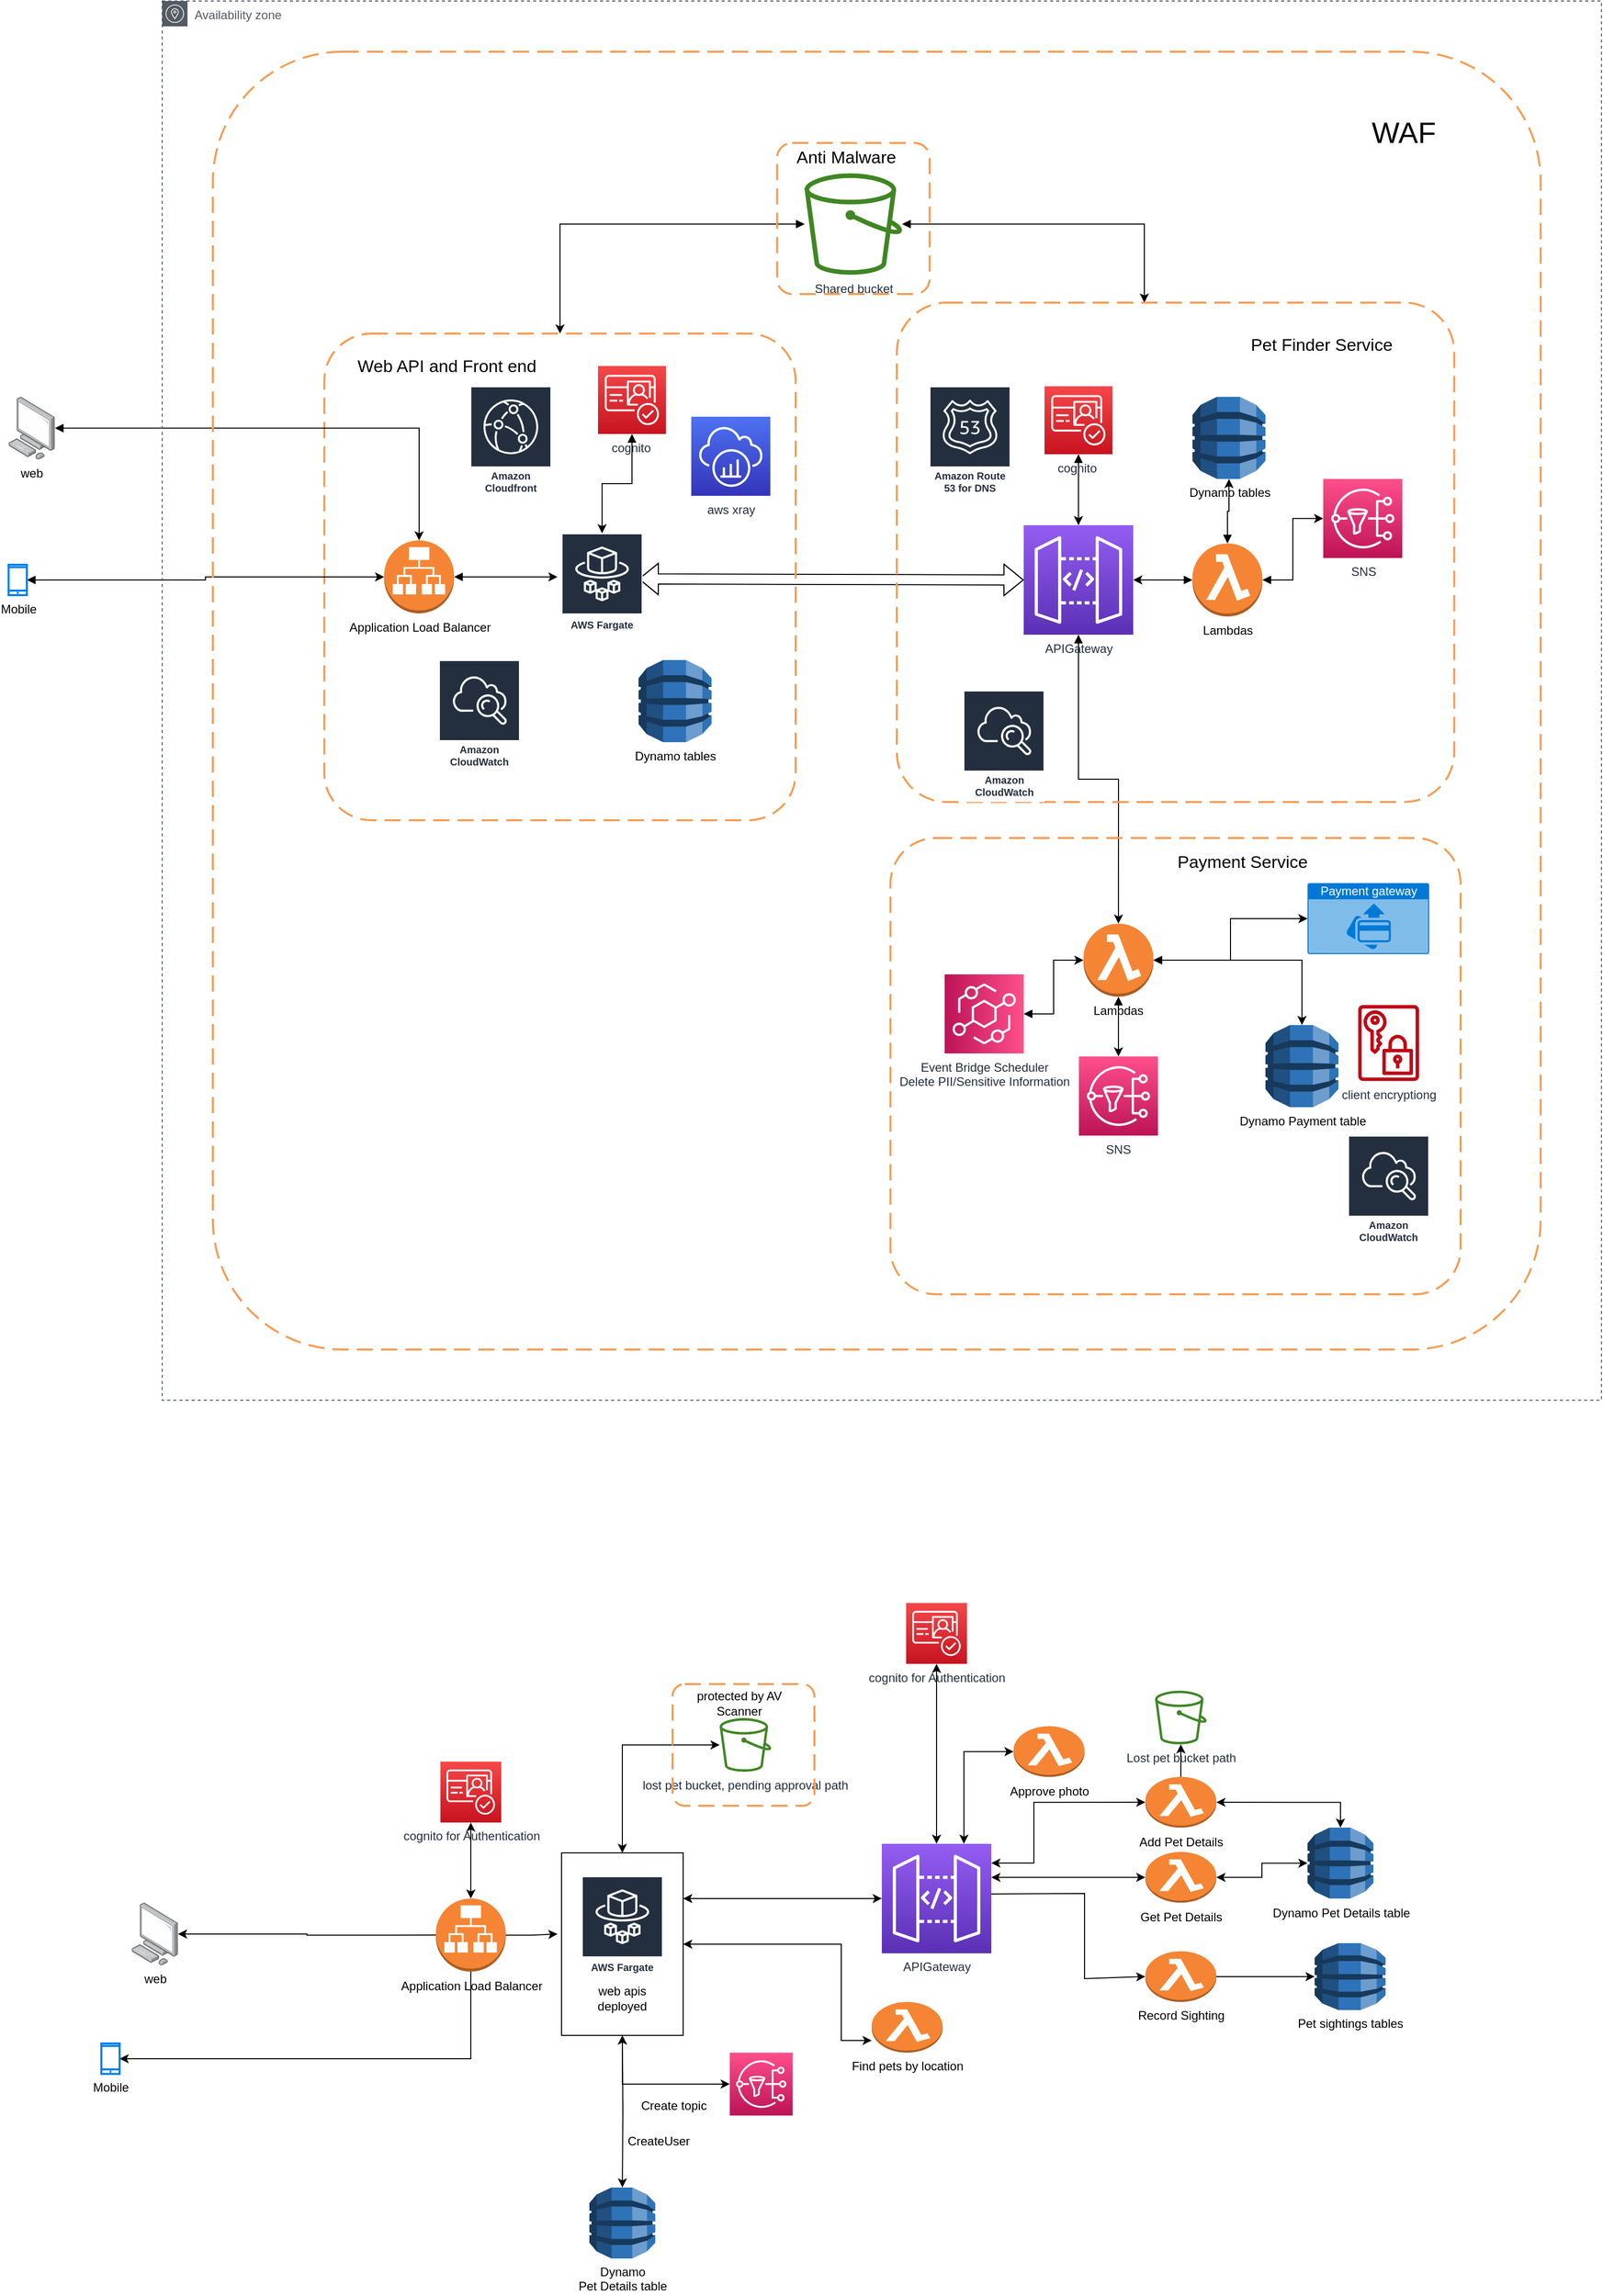 <mxfile version="20.8.23" type="device"><diagram name="Page-1" id="apLYEd3rW6IxLX2RQMXu"><mxGraphModel dx="2049" dy="782" grid="1" gridSize="10" guides="1" tooltips="1" connect="1" arrows="1" fold="1" page="1" pageScale="1" pageWidth="827" pageHeight="1169" math="0" shadow="0"><root><mxCell id="0"/><mxCell id="1" parent="0"/><mxCell id="3VNZMfOeTcR0bRgUbtB4-3" style="edgeStyle=orthogonalEdgeStyle;rounded=0;orthogonalLoop=1;jettySize=auto;html=1;" parent="1" source="3VNZMfOeTcR0bRgUbtB4-1" edge="1"><mxGeometry relative="1" as="geometry"><mxPoint x="460" y="1956.46" as="targetPoint"/></mxGeometry></mxCell><mxCell id="3VNZMfOeTcR0bRgUbtB4-1" value="Application Load Balancer" style="outlineConnect=0;dashed=0;verticalLabelPosition=bottom;verticalAlign=top;align=center;html=1;shape=mxgraph.aws3.application_load_balancer;fillColor=#F58534;gradientColor=none;" parent="1" vertex="1"><mxGeometry x="340" y="1921.56" width="69" height="72" as="geometry"/></mxCell><mxCell id="3VNZMfOeTcR0bRgUbtB4-5" style="edgeStyle=orthogonalEdgeStyle;rounded=0;orthogonalLoop=1;jettySize=auto;html=1;startArrow=classic;startFill=1;" parent="1" source="3VNZMfOeTcR0bRgUbtB4-4" target="3VNZMfOeTcR0bRgUbtB4-1" edge="1"><mxGeometry relative="1" as="geometry"/></mxCell><mxCell id="3VNZMfOeTcR0bRgUbtB4-4" value="cognito for Authentication" style="sketch=0;points=[[0,0,0],[0.25,0,0],[0.5,0,0],[0.75,0,0],[1,0,0],[0,1,0],[0.25,1,0],[0.5,1,0],[0.75,1,0],[1,1,0],[0,0.25,0],[0,0.5,0],[0,0.75,0],[1,0.25,0],[1,0.5,0],[1,0.75,0]];outlineConnect=0;fontColor=#232F3E;gradientColor=#F54749;gradientDirection=north;fillColor=#C7131F;strokeColor=#ffffff;dashed=0;verticalLabelPosition=bottom;verticalAlign=top;align=center;html=1;fontSize=12;fontStyle=0;aspect=fixed;shape=mxgraph.aws4.resourceIcon;resIcon=mxgraph.aws4.cognito;" parent="1" vertex="1"><mxGeometry x="344.5" y="1786.46" width="60" height="60" as="geometry"/></mxCell><mxCell id="SlmGdC3QDWPKsRvM05S2-17" style="edgeStyle=orthogonalEdgeStyle;rounded=0;orthogonalLoop=1;jettySize=auto;html=1;startArrow=none;startFill=0;endArrow=classic;endFill=1;exitX=0.5;exitY=0;exitDx=0;exitDy=0;exitPerimeter=0;" parent="1" source="SlmGdC3QDWPKsRvM05S2-44" target="3VNZMfOeTcR0bRgUbtB4-70" edge="1"><mxGeometry relative="1" as="geometry"><mxPoint x="1033" y="1857.46" as="sourcePoint"/></mxGeometry></mxCell><mxCell id="3VNZMfOeTcR0bRgUbtB4-45" style="edgeStyle=orthogonalEdgeStyle;rounded=0;orthogonalLoop=1;jettySize=auto;html=1;entryX=0;entryY=0.5;entryDx=0;entryDy=0;entryPerimeter=0;startArrow=classic;startFill=1;endArrow=none;endFill=0;" parent="1" source="3VNZMfOeTcR0bRgUbtB4-44" target="3VNZMfOeTcR0bRgUbtB4-1" edge="1"><mxGeometry relative="1" as="geometry"/></mxCell><mxCell id="3VNZMfOeTcR0bRgUbtB4-44" value="web" style="points=[];aspect=fixed;html=1;align=center;shadow=0;dashed=0;image;image=img/lib/allied_telesis/computer_and_terminals/Personal_Computer.svg;" parent="1" vertex="1"><mxGeometry x="40" y="1925.56" width="45.6" height="61.8" as="geometry"/></mxCell><mxCell id="3VNZMfOeTcR0bRgUbtB4-48" style="edgeStyle=orthogonalEdgeStyle;rounded=0;orthogonalLoop=1;jettySize=auto;html=1;startArrow=classic;startFill=1;endArrow=none;endFill=0;" parent="1" source="3VNZMfOeTcR0bRgUbtB4-46" target="3VNZMfOeTcR0bRgUbtB4-1" edge="1"><mxGeometry relative="1" as="geometry"/></mxCell><mxCell id="3VNZMfOeTcR0bRgUbtB4-46" value="Mobile" style="html=1;verticalLabelPosition=bottom;align=center;labelBackgroundColor=#ffffff;verticalAlign=top;strokeWidth=2;strokeColor=#0080F0;shadow=0;dashed=0;shape=mxgraph.ios7.icons.smartphone;" parent="1" vertex="1"><mxGeometry x="10" y="2064.46" width="18" height="30" as="geometry"/></mxCell><mxCell id="SlmGdC3QDWPKsRvM05S2-39" style="edgeStyle=orthogonalEdgeStyle;rounded=0;orthogonalLoop=1;jettySize=auto;html=1;entryX=1;entryY=0.25;entryDx=0;entryDy=0;startArrow=classic;startFill=1;endArrow=classic;endFill=1;" parent="1" source="3VNZMfOeTcR0bRgUbtB4-62" target="SlmGdC3QDWPKsRvM05S2-28" edge="1"><mxGeometry relative="1" as="geometry"/></mxCell><mxCell id="3VNZMfOeTcR0bRgUbtB4-62" value="APIGateway&lt;br&gt;" style="sketch=0;points=[[0,0,0],[0.25,0,0],[0.5,0,0],[0.75,0,0],[1,0,0],[0,1,0],[0.25,1,0],[0.5,1,0],[0.75,1,0],[1,1,0],[0,0.25,0],[0,0.5,0],[0,0.75,0],[1,0.25,0],[1,0.5,0],[1,0.75,0]];outlineConnect=0;fontColor=#232F3E;gradientColor=#945DF2;gradientDirection=north;fillColor=#5A30B5;strokeColor=#ffffff;dashed=0;verticalLabelPosition=bottom;verticalAlign=top;align=center;html=1;fontSize=12;fontStyle=0;aspect=fixed;shape=mxgraph.aws4.resourceIcon;resIcon=mxgraph.aws4.api_gateway;" parent="1" vertex="1"><mxGeometry x="780" y="1867.46" width="108" height="108" as="geometry"/></mxCell><mxCell id="3VNZMfOeTcR0bRgUbtB4-70" value="Lost pet bucket path" style="sketch=0;outlineConnect=0;fontColor=#232F3E;gradientColor=none;fillColor=#3F8624;strokeColor=none;dashed=0;verticalLabelPosition=bottom;verticalAlign=top;align=center;html=1;fontSize=12;fontStyle=0;aspect=fixed;pointerEvents=1;shape=mxgraph.aws4.bucket;" parent="1" vertex="1"><mxGeometry x="1049.56" y="1716.46" width="50.89" height="52.92" as="geometry"/></mxCell><mxCell id="SlmGdC3QDWPKsRvM05S2-62" style="edgeStyle=orthogonalEdgeStyle;rounded=0;orthogonalLoop=1;jettySize=auto;html=1;startArrow=classic;startFill=1;endArrow=classic;endFill=1;entryX=1;entryY=0.5;entryDx=0;entryDy=0;entryPerimeter=0;" parent="1" source="RN2zPfymnmirc_mkULP8-1" target="SlmGdC3QDWPKsRvM05S2-44" edge="1"><mxGeometry relative="1" as="geometry"><mxPoint x="1120" y="1826.46" as="targetPoint"/><Array as="points"><mxPoint x="1233" y="1826.46"/></Array></mxGeometry></mxCell><mxCell id="RN2zPfymnmirc_mkULP8-1" value="Dynamo Pet Details table" style="outlineConnect=0;dashed=0;verticalLabelPosition=bottom;verticalAlign=top;align=center;html=1;shape=mxgraph.aws3.dynamo_db;fillColor=#2E73B8;gradientColor=none;" parent="1" vertex="1"><mxGeometry x="1200" y="1851.56" width="65" height="70" as="geometry"/></mxCell><mxCell id="RN2zPfymnmirc_mkULP8-22" style="edgeStyle=orthogonalEdgeStyle;rounded=0;orthogonalLoop=1;jettySize=auto;html=1;startArrow=classic;startFill=1;endArrow=classic;endFill=1;" parent="1" target="RN2zPfymnmirc_mkULP8-33" edge="1"><mxGeometry relative="1" as="geometry"><mxPoint x="524.016" y="2056.46" as="sourcePoint"/><mxPoint x="524.003" y="2116.46" as="targetPoint"/></mxGeometry></mxCell><mxCell id="RN2zPfymnmirc_mkULP8-26" style="edgeStyle=orthogonalEdgeStyle;rounded=0;orthogonalLoop=1;jettySize=auto;html=1;entryX=0;entryY=0.5;entryDx=0;entryDy=0;entryPerimeter=0;startArrow=classic;startFill=1;endArrow=classic;endFill=1;exitX=0.5;exitY=1;exitDx=0;exitDy=0;" parent="1" source="SlmGdC3QDWPKsRvM05S2-28" target="RN2zPfymnmirc_mkULP8-25" edge="1"><mxGeometry relative="1" as="geometry"><mxPoint x="566.88" y="2160.46" as="sourcePoint"/></mxGeometry></mxCell><mxCell id="RN2zPfymnmirc_mkULP8-25" value="" style="sketch=0;points=[[0,0,0],[0.25,0,0],[0.5,0,0],[0.75,0,0],[1,0,0],[0,1,0],[0.25,1,0],[0.5,1,0],[0.75,1,0],[1,1,0],[0,0.25,0],[0,0.5,0],[0,0.75,0],[1,0.25,0],[1,0.5,0],[1,0.75,0]];outlineConnect=0;fontColor=#232F3E;gradientColor=#FF4F8B;gradientDirection=north;fillColor=#BC1356;strokeColor=#ffffff;dashed=0;verticalLabelPosition=bottom;verticalAlign=top;align=center;html=1;fontSize=12;fontStyle=0;aspect=fixed;shape=mxgraph.aws4.resourceIcon;resIcon=mxgraph.aws4.sns;" parent="1" vertex="1"><mxGeometry x="630" y="2073.46" width="62" height="62" as="geometry"/></mxCell><mxCell id="RN2zPfymnmirc_mkULP8-33" value="Dynamo&lt;br&gt;Pet Details table" style="outlineConnect=0;dashed=0;verticalLabelPosition=bottom;verticalAlign=top;align=center;html=1;shape=mxgraph.aws3.dynamo_db;fillColor=#2E73B8;gradientColor=none;" parent="1" vertex="1"><mxGeometry x="491.5" y="2206.46" width="65" height="70" as="geometry"/></mxCell><mxCell id="RN2zPfymnmirc_mkULP8-53" value="Create topic" style="text;html=1;strokeColor=none;fillColor=none;align=center;verticalAlign=middle;whiteSpace=wrap;rounded=0;" parent="1" vertex="1"><mxGeometry x="530" y="2111.46" width="90" height="30" as="geometry"/></mxCell><mxCell id="SlmGdC3QDWPKsRvM05S2-16" style="edgeStyle=orthogonalEdgeStyle;rounded=0;orthogonalLoop=1;jettySize=auto;html=1;entryX=0;entryY=0.5;entryDx=0;entryDy=0;entryPerimeter=0;startArrow=none;startFill=0;endArrow=classic;endFill=1;" parent="1" source="SlmGdC3QDWPKsRvM05S2-6" target="SlmGdC3QDWPKsRvM05S2-15" edge="1"><mxGeometry relative="1" as="geometry"/></mxCell><mxCell id="SlmGdC3QDWPKsRvM05S2-6" value="Record Sighting" style="outlineConnect=0;dashed=0;verticalLabelPosition=bottom;verticalAlign=top;align=center;html=1;shape=mxgraph.aws3.lambda_function;fillColor=#F58534;gradientColor=none;" parent="1" vertex="1"><mxGeometry x="1040.01" y="1973.46" width="70" height="50" as="geometry"/></mxCell><mxCell id="SlmGdC3QDWPKsRvM05S2-58" value="" style="edgeStyle=orthogonalEdgeStyle;rounded=0;orthogonalLoop=1;jettySize=auto;html=1;startArrow=classic;startFill=1;endArrow=classic;endFill=1;" parent="1" source="SlmGdC3QDWPKsRvM05S2-11" target="3VNZMfOeTcR0bRgUbtB4-62" edge="1"><mxGeometry relative="1" as="geometry"/></mxCell><mxCell id="SlmGdC3QDWPKsRvM05S2-11" value="cognito for Authentication" style="sketch=0;points=[[0,0,0],[0.25,0,0],[0.5,0,0],[0.75,0,0],[1,0,0],[0,1,0],[0.25,1,0],[0.5,1,0],[0.75,1,0],[1,1,0],[0,0.25,0],[0,0.5,0],[0,0.75,0],[1,0.25,0],[1,0.5,0],[1,0.75,0]];outlineConnect=0;fontColor=#232F3E;gradientColor=#F54749;gradientDirection=north;fillColor=#C7131F;strokeColor=#ffffff;dashed=0;verticalLabelPosition=bottom;verticalAlign=top;align=center;html=1;fontSize=12;fontStyle=0;aspect=fixed;shape=mxgraph.aws4.resourceIcon;resIcon=mxgraph.aws4.cognito;" parent="1" vertex="1"><mxGeometry x="804" y="1630" width="60" height="60" as="geometry"/></mxCell><mxCell id="SlmGdC3QDWPKsRvM05S2-15" value="Pet sightings tables" style="outlineConnect=0;dashed=0;verticalLabelPosition=bottom;verticalAlign=top;align=center;html=1;shape=mxgraph.aws3.dynamo_db;fillColor=#2E73B8;gradientColor=none;" parent="1" vertex="1"><mxGeometry x="1207" y="1965.46" width="70" height="66" as="geometry"/></mxCell><mxCell id="SlmGdC3QDWPKsRvM05S2-19" value="" style="endArrow=classic;startArrow=none;html=1;rounded=0;exitX=1;exitY=0.75;exitDx=0;exitDy=0;exitPerimeter=0;entryX=0;entryY=0.5;entryDx=0;entryDy=0;entryPerimeter=0;startFill=0;" parent="1" target="SlmGdC3QDWPKsRvM05S2-6" edge="1"><mxGeometry width="50" height="50" relative="1" as="geometry"><mxPoint x="888" y="1916.96" as="sourcePoint"/><mxPoint x="1050" y="2157.46" as="targetPoint"/><Array as="points"><mxPoint x="980" y="1916.46"/><mxPoint x="980" y="1946.46"/><mxPoint x="980" y="2000.46"/></Array></mxGeometry></mxCell><mxCell id="SlmGdC3QDWPKsRvM05S2-23" style="edgeStyle=orthogonalEdgeStyle;rounded=0;orthogonalLoop=1;jettySize=auto;html=1;startArrow=classic;startFill=1;endArrow=classic;endFill=1;exitX=0;exitY=0.5;exitDx=0;exitDy=0;exitPerimeter=0;" parent="1" source="SlmGdC3QDWPKsRvM05S2-44" target="3VNZMfOeTcR0bRgUbtB4-62" edge="1"><mxGeometry relative="1" as="geometry"><mxPoint x="890" y="1886.46" as="targetPoint"/><mxPoint x="1000.89" y="1887.075" as="sourcePoint"/><Array as="points"><mxPoint x="930" y="1826.46"/><mxPoint x="930" y="1886.46"/></Array></mxGeometry></mxCell><mxCell id="SlmGdC3QDWPKsRvM05S2-31" value="" style="group" parent="1" vertex="1" connectable="0"><mxGeometry x="464" y="1876.46" width="120" height="180" as="geometry"/></mxCell><mxCell id="SlmGdC3QDWPKsRvM05S2-28" value="" style="rounded=0;whiteSpace=wrap;html=1;" parent="SlmGdC3QDWPKsRvM05S2-31" vertex="1"><mxGeometry width="120" height="180" as="geometry"/></mxCell><mxCell id="SlmGdC3QDWPKsRvM05S2-29" value="AWS Fargate" style="sketch=0;outlineConnect=0;fontColor=#232F3E;gradientColor=none;strokeColor=#ffffff;fillColor=#232F3E;dashed=0;verticalLabelPosition=middle;verticalAlign=bottom;align=center;html=1;whiteSpace=wrap;fontSize=10;fontStyle=1;spacing=3;shape=mxgraph.aws4.productIcon;prIcon=mxgraph.aws4.fargate;" parent="SlmGdC3QDWPKsRvM05S2-31" vertex="1"><mxGeometry x="20" y="23" width="80" height="100" as="geometry"/></mxCell><mxCell id="SlmGdC3QDWPKsRvM05S2-30" value="web apis deployed" style="text;html=1;strokeColor=none;fillColor=none;align=center;verticalAlign=middle;whiteSpace=wrap;rounded=0;" parent="SlmGdC3QDWPKsRvM05S2-31" vertex="1"><mxGeometry x="30" y="129" width="60" height="30" as="geometry"/></mxCell><mxCell id="SlmGdC3QDWPKsRvM05S2-35" value="CreateUser" style="text;html=1;strokeColor=none;fillColor=none;align=center;verticalAlign=middle;whiteSpace=wrap;rounded=0;" parent="1" vertex="1"><mxGeometry x="530" y="2146.46" width="60" height="30" as="geometry"/></mxCell><mxCell id="SlmGdC3QDWPKsRvM05S2-38" style="edgeStyle=orthogonalEdgeStyle;rounded=0;orthogonalLoop=1;jettySize=auto;html=1;startArrow=classic;startFill=1;endArrow=classic;endFill=1;" parent="1" source="SlmGdC3QDWPKsRvM05S2-37" target="SlmGdC3QDWPKsRvM05S2-28" edge="1"><mxGeometry relative="1" as="geometry"><Array as="points"><mxPoint x="740" y="2061.46"/><mxPoint x="740" y="1966.46"/></Array></mxGeometry></mxCell><mxCell id="SlmGdC3QDWPKsRvM05S2-37" value="Find pets by location" style="outlineConnect=0;dashed=0;verticalLabelPosition=bottom;verticalAlign=top;align=center;html=1;shape=mxgraph.aws3.lambda_function;fillColor=#F58534;gradientColor=none;" parent="1" vertex="1"><mxGeometry x="770" y="2023.46" width="70" height="50" as="geometry"/></mxCell><mxCell id="SlmGdC3QDWPKsRvM05S2-42" style="edgeStyle=orthogonalEdgeStyle;rounded=0;orthogonalLoop=1;jettySize=auto;html=1;startArrow=classic;startFill=1;endArrow=classic;endFill=1;" parent="1" source="SlmGdC3QDWPKsRvM05S2-40" target="SlmGdC3QDWPKsRvM05S2-28" edge="1"><mxGeometry relative="1" as="geometry"/></mxCell><mxCell id="SlmGdC3QDWPKsRvM05S2-40" value="lost pet bucket, pending approval path" style="sketch=0;outlineConnect=0;fontColor=#232F3E;gradientColor=none;fillColor=#3F8624;strokeColor=none;dashed=0;verticalLabelPosition=bottom;verticalAlign=top;align=center;html=1;fontSize=12;fontStyle=0;aspect=fixed;pointerEvents=1;shape=mxgraph.aws4.bucket;" parent="1" vertex="1"><mxGeometry x="620" y="1743.54" width="50.89" height="52.92" as="geometry"/></mxCell><mxCell id="SlmGdC3QDWPKsRvM05S2-44" value="Add Pet Details" style="outlineConnect=0;dashed=0;verticalLabelPosition=bottom;verticalAlign=top;align=center;html=1;shape=mxgraph.aws3.lambda_function;fillColor=#F58534;gradientColor=none;" parent="1" vertex="1"><mxGeometry x="1040" y="1801.56" width="70" height="50" as="geometry"/></mxCell><mxCell id="SlmGdC3QDWPKsRvM05S2-49" style="edgeStyle=orthogonalEdgeStyle;rounded=0;orthogonalLoop=1;jettySize=auto;html=1;entryX=0.75;entryY=0;entryDx=0;entryDy=0;entryPerimeter=0;startArrow=classic;startFill=1;endArrow=classic;endFill=1;" parent="1" source="SlmGdC3QDWPKsRvM05S2-48" target="3VNZMfOeTcR0bRgUbtB4-62" edge="1"><mxGeometry relative="1" as="geometry"/></mxCell><mxCell id="SlmGdC3QDWPKsRvM05S2-48" value="Approve photo" style="outlineConnect=0;dashed=0;verticalLabelPosition=bottom;verticalAlign=top;align=center;html=1;shape=mxgraph.aws3.lambda_function;fillColor=#F58534;gradientColor=none;" parent="1" vertex="1"><mxGeometry x="910" y="1751.56" width="70" height="50" as="geometry"/></mxCell><mxCell id="SlmGdC3QDWPKsRvM05S2-52" value="" style="rounded=1;arcSize=10;dashed=1;strokeColor=#F59D56;fillColor=none;gradientColor=none;dashPattern=8 4;strokeWidth=2;" parent="1" vertex="1"><mxGeometry x="573.5" y="1710" width="140" height="120" as="geometry"/></mxCell><mxCell id="SlmGdC3QDWPKsRvM05S2-54" value="protected by AV Scanner" style="text;html=1;strokeColor=none;fillColor=none;align=center;verticalAlign=middle;whiteSpace=wrap;rounded=0;" parent="1" vertex="1"><mxGeometry x="590" y="1713.54" width="99" height="30" as="geometry"/></mxCell><mxCell id="SlmGdC3QDWPKsRvM05S2-59" style="edgeStyle=orthogonalEdgeStyle;rounded=0;orthogonalLoop=1;jettySize=auto;html=1;startArrow=classic;startFill=1;endArrow=classic;endFill=1;" parent="1" source="SlmGdC3QDWPKsRvM05S2-57" target="3VNZMfOeTcR0bRgUbtB4-62" edge="1"><mxGeometry relative="1" as="geometry"><mxPoint x="920" y="1896.46" as="targetPoint"/><Array as="points"><mxPoint x="910" y="1900.46"/><mxPoint x="910" y="1900.46"/></Array></mxGeometry></mxCell><mxCell id="SlmGdC3QDWPKsRvM05S2-63" style="edgeStyle=orthogonalEdgeStyle;rounded=0;orthogonalLoop=1;jettySize=auto;html=1;startArrow=classic;startFill=1;endArrow=classic;endFill=1;" parent="1" source="SlmGdC3QDWPKsRvM05S2-57" target="RN2zPfymnmirc_mkULP8-1" edge="1"><mxGeometry relative="1" as="geometry"/></mxCell><mxCell id="SlmGdC3QDWPKsRvM05S2-57" value="Get Pet Details" style="outlineConnect=0;dashed=0;verticalLabelPosition=bottom;verticalAlign=top;align=center;html=1;shape=mxgraph.aws3.lambda_function;fillColor=#F58534;gradientColor=none;" parent="1" vertex="1"><mxGeometry x="1040.01" y="1875.56" width="70" height="50" as="geometry"/></mxCell><mxCell id="Be1C7dZHBWLzgUQu4sdX-79" style="edgeStyle=orthogonalEdgeStyle;rounded=0;orthogonalLoop=1;jettySize=auto;html=1;entryX=0.5;entryY=0;entryDx=0;entryDy=0;entryPerimeter=0;startArrow=block;" parent="1" source="Be1C7dZHBWLzgUQu4sdX-7" target="Be1C7dZHBWLzgUQu4sdX-64" edge="1"><mxGeometry relative="1" as="geometry"/></mxCell><mxCell id="Be1C7dZHBWLzgUQu4sdX-7" value="APIGateway&lt;br&gt;" style="sketch=0;points=[[0,0,0],[0.25,0,0],[0.5,0,0],[0.75,0,0],[1,0,0],[0,1,0],[0.25,1,0],[0.5,1,0],[0.75,1,0],[1,1,0],[0,0.25,0],[0,0.5,0],[0,0.75,0],[1,0.25,0],[1,0.5,0],[1,0.75,0]];outlineConnect=0;fontColor=#232F3E;gradientColor=#945DF2;gradientDirection=north;fillColor=#5A30B5;strokeColor=#ffffff;dashed=0;verticalLabelPosition=bottom;verticalAlign=top;align=center;html=1;fontSize=12;fontStyle=0;aspect=fixed;shape=mxgraph.aws4.resourceIcon;resIcon=mxgraph.aws4.api_gateway;" parent="1" vertex="1"><mxGeometry x="920" y="567" width="108" height="108" as="geometry"/></mxCell><mxCell id="Be1C7dZHBWLzgUQu4sdX-18" style="edgeStyle=orthogonalEdgeStyle;rounded=0;orthogonalLoop=1;jettySize=auto;html=1;entryX=-0.05;entryY=0.43;entryDx=0;entryDy=0;entryPerimeter=0;startArrow=block;" parent="1" source="Be1C7dZHBWLzgUQu4sdX-8" target="Be1C7dZHBWLzgUQu4sdX-15" edge="1"><mxGeometry relative="1" as="geometry"/></mxCell><mxCell id="Be1C7dZHBWLzgUQu4sdX-8" value="Application Load Balancer" style="outlineConnect=0;dashed=0;verticalLabelPosition=bottom;verticalAlign=top;align=center;html=1;shape=mxgraph.aws3.application_load_balancer;fillColor=#F58534;gradientColor=none;" parent="1" vertex="1"><mxGeometry x="289" y="582.0" width="69" height="72" as="geometry"/></mxCell><mxCell id="Be1C7dZHBWLzgUQu4sdX-13" style="edgeStyle=orthogonalEdgeStyle;rounded=0;orthogonalLoop=1;jettySize=auto;html=1;entryX=0;entryY=0.5;entryDx=0;entryDy=0;entryPerimeter=0;shape=flexArrow;startArrow=block;" parent="1" target="Be1C7dZHBWLzgUQu4sdX-7" edge="1"><mxGeometry relative="1" as="geometry"><mxPoint x="540" y="620" as="sourcePoint"/></mxGeometry></mxCell><mxCell id="Be1C7dZHBWLzgUQu4sdX-31" style="edgeStyle=orthogonalEdgeStyle;rounded=0;orthogonalLoop=1;jettySize=auto;html=1;startArrow=block;" parent="1" source="Be1C7dZHBWLzgUQu4sdX-14" target="Be1C7dZHBWLzgUQu4sdX-19" edge="1"><mxGeometry relative="1" as="geometry"><Array as="points"><mxPoint x="1039" y="270"/></Array></mxGeometry></mxCell><mxCell id="Be1C7dZHBWLzgUQu4sdX-33" style="edgeStyle=orthogonalEdgeStyle;rounded=0;orthogonalLoop=1;jettySize=auto;html=1;entryX=0.5;entryY=0;entryDx=0;entryDy=0;startArrow=block;" parent="1" source="Be1C7dZHBWLzgUQu4sdX-14" target="Be1C7dZHBWLzgUQu4sdX-21" edge="1"><mxGeometry relative="1" as="geometry"/></mxCell><mxCell id="Be1C7dZHBWLzgUQu4sdX-14" value="Shared bucket" style="sketch=0;outlineConnect=0;fontColor=#232F3E;gradientColor=none;fillColor=#3F8624;strokeColor=none;dashed=0;verticalLabelPosition=bottom;verticalAlign=top;align=center;html=1;fontSize=12;fontStyle=0;aspect=fixed;pointerEvents=1;shape=mxgraph.aws4.bucket;" parent="1" vertex="1"><mxGeometry x="703.84" y="220" width="96.16" height="100" as="geometry"/></mxCell><mxCell id="Be1C7dZHBWLzgUQu4sdX-15" value="AWS Fargate" style="sketch=0;outlineConnect=0;fontColor=#232F3E;gradientColor=none;strokeColor=#ffffff;fillColor=#232F3E;dashed=0;verticalLabelPosition=middle;verticalAlign=bottom;align=center;html=1;whiteSpace=wrap;fontSize=10;fontStyle=1;spacing=3;shape=mxgraph.aws4.productIcon;prIcon=mxgraph.aws4.fargate;glass=0;" parent="1" vertex="1"><mxGeometry x="464" y="575" width="80" height="100" as="geometry"/></mxCell><mxCell id="Be1C7dZHBWLzgUQu4sdX-19" value="" style="rounded=1;arcSize=10;dashed=1;strokeColor=#F59D56;fillColor=none;gradientColor=none;dashPattern=8 4;strokeWidth=2;glass=0;" parent="1" vertex="1"><mxGeometry x="794.75" y="347.5" width="550" height="492.5" as="geometry"/></mxCell><mxCell id="Be1C7dZHBWLzgUQu4sdX-21" value="" style="rounded=1;arcSize=10;dashed=1;strokeColor=#F59D56;fillColor=none;gradientColor=none;dashPattern=8 4;strokeWidth=2;glass=0;" parent="1" vertex="1"><mxGeometry x="230" y="378" width="465" height="480" as="geometry"/></mxCell><mxCell id="Be1C7dZHBWLzgUQu4sdX-26" style="edgeStyle=orthogonalEdgeStyle;rounded=0;orthogonalLoop=1;jettySize=auto;html=1;startArrow=block;" parent="1" source="Be1C7dZHBWLzgUQu4sdX-22" target="Be1C7dZHBWLzgUQu4sdX-15" edge="1"><mxGeometry relative="1" as="geometry"/></mxCell><mxCell id="Be1C7dZHBWLzgUQu4sdX-22" value="cognito&amp;nbsp;" style="sketch=0;points=[[0,0,0],[0.25,0,0],[0.5,0,0],[0.75,0,0],[1,0,0],[0,1,0],[0.25,1,0],[0.5,1,0],[0.75,1,0],[1,1,0],[0,0.25,0],[0,0.5,0],[0,0.75,0],[1,0.25,0],[1,0.5,0],[1,0.75,0]];outlineConnect=0;fontColor=#232F3E;gradientColor=#F54749;gradientDirection=north;fillColor=#C7131F;strokeColor=#ffffff;dashed=0;verticalLabelPosition=bottom;verticalAlign=top;align=center;html=1;fontSize=12;fontStyle=0;aspect=fixed;shape=mxgraph.aws4.resourceIcon;resIcon=mxgraph.aws4.cognito;glass=0;" parent="1" vertex="1"><mxGeometry x="500" y="410" width="67" height="67" as="geometry"/></mxCell><mxCell id="Be1C7dZHBWLzgUQu4sdX-28" style="edgeStyle=orthogonalEdgeStyle;rounded=0;orthogonalLoop=1;jettySize=auto;html=1;entryX=0.5;entryY=0;entryDx=0;entryDy=0;entryPerimeter=0;startArrow=block;" parent="1" source="Be1C7dZHBWLzgUQu4sdX-27" target="Be1C7dZHBWLzgUQu4sdX-7" edge="1"><mxGeometry relative="1" as="geometry"/></mxCell><mxCell id="Be1C7dZHBWLzgUQu4sdX-27" value="cognito&amp;nbsp;" style="sketch=0;points=[[0,0,0],[0.25,0,0],[0.5,0,0],[0.75,0,0],[1,0,0],[0,1,0],[0.25,1,0],[0.5,1,0],[0.75,1,0],[1,1,0],[0,0.25,0],[0,0.5,0],[0,0.75,0],[1,0.25,0],[1,0.5,0],[1,0.75,0]];outlineConnect=0;fontColor=#232F3E;gradientColor=#F54749;gradientDirection=north;fillColor=#C7131F;strokeColor=#ffffff;dashed=0;verticalLabelPosition=bottom;verticalAlign=top;align=center;html=1;fontSize=12;fontStyle=0;aspect=fixed;shape=mxgraph.aws4.resourceIcon;resIcon=mxgraph.aws4.cognito;glass=0;" parent="1" vertex="1"><mxGeometry x="940.5" y="430" width="67" height="67" as="geometry"/></mxCell><mxCell id="Be1C7dZHBWLzgUQu4sdX-36" style="edgeStyle=orthogonalEdgeStyle;rounded=0;orthogonalLoop=1;jettySize=auto;html=1;startArrow=block;" parent="1" source="Be1C7dZHBWLzgUQu4sdX-34" target="Be1C7dZHBWLzgUQu4sdX-8" edge="1"><mxGeometry relative="1" as="geometry"/></mxCell><mxCell id="Be1C7dZHBWLzgUQu4sdX-34" value="web" style="points=[];aspect=fixed;html=1;align=center;shadow=0;dashed=0;image;image=img/lib/allied_telesis/computer_and_terminals/Personal_Computer.svg;" parent="1" vertex="1"><mxGeometry x="-81.5" y="440.4" width="45.6" height="61.8" as="geometry"/></mxCell><mxCell id="Be1C7dZHBWLzgUQu4sdX-37" style="edgeStyle=orthogonalEdgeStyle;rounded=0;orthogonalLoop=1;jettySize=auto;html=1;entryX=0;entryY=0.5;entryDx=0;entryDy=0;entryPerimeter=0;startArrow=block;" parent="1" source="Be1C7dZHBWLzgUQu4sdX-35" target="Be1C7dZHBWLzgUQu4sdX-8" edge="1"><mxGeometry relative="1" as="geometry"/></mxCell><mxCell id="Be1C7dZHBWLzgUQu4sdX-35" value="Mobile" style="html=1;verticalLabelPosition=bottom;align=center;labelBackgroundColor=#ffffff;verticalAlign=top;strokeWidth=2;strokeColor=#0080F0;shadow=0;dashed=0;shape=mxgraph.ios7.icons.smartphone;" parent="1" vertex="1"><mxGeometry x="-81.5" y="606" width="18" height="30" as="geometry"/></mxCell><mxCell id="Be1C7dZHBWLzgUQu4sdX-39" value="Dynamo tables" style="outlineConnect=0;dashed=0;verticalLabelPosition=bottom;verticalAlign=top;align=center;html=1;shape=mxgraph.aws3.dynamo_db;fillColor=#2E73B8;gradientColor=none;glass=0;" parent="1" vertex="1"><mxGeometry x="1086.5" y="440.4" width="72" height="81" as="geometry"/></mxCell><mxCell id="Be1C7dZHBWLzgUQu4sdX-41" value="" style="edgeStyle=orthogonalEdgeStyle;rounded=0;orthogonalLoop=1;jettySize=auto;html=1;startArrow=block;" parent="1" source="Be1C7dZHBWLzgUQu4sdX-40" target="Be1C7dZHBWLzgUQu4sdX-7" edge="1"><mxGeometry relative="1" as="geometry"/></mxCell><mxCell id="Be1C7dZHBWLzgUQu4sdX-42" value="" style="edgeStyle=orthogonalEdgeStyle;rounded=0;orthogonalLoop=1;jettySize=auto;html=1;startArrow=block;" parent="1" source="Be1C7dZHBWLzgUQu4sdX-40" target="Be1C7dZHBWLzgUQu4sdX-39" edge="1"><mxGeometry relative="1" as="geometry"/></mxCell><mxCell id="Be1C7dZHBWLzgUQu4sdX-49" style="edgeStyle=orthogonalEdgeStyle;rounded=0;orthogonalLoop=1;jettySize=auto;html=1;entryX=0;entryY=0.5;entryDx=0;entryDy=0;entryPerimeter=0;startArrow=block;" parent="1" source="Be1C7dZHBWLzgUQu4sdX-40" target="Be1C7dZHBWLzgUQu4sdX-48" edge="1"><mxGeometry relative="1" as="geometry"/></mxCell><mxCell id="Be1C7dZHBWLzgUQu4sdX-40" value="Lambdas" style="outlineConnect=0;dashed=0;verticalLabelPosition=bottom;verticalAlign=top;align=center;html=1;shape=mxgraph.aws3.lambda_function;fillColor=#F58534;gradientColor=none;glass=0;" parent="1" vertex="1"><mxGeometry x="1086.5" y="585" width="69" height="72" as="geometry"/></mxCell><mxCell id="Be1C7dZHBWLzgUQu4sdX-48" value="SNS" style="sketch=0;points=[[0,0,0],[0.25,0,0],[0.5,0,0],[0.75,0,0],[1,0,0],[0,1,0],[0.25,1,0],[0.5,1,0],[0.75,1,0],[1,1,0],[0,0.25,0],[0,0.5,0],[0,0.75,0],[1,0.25,0],[1,0.5,0],[1,0.75,0]];outlineConnect=0;fontColor=#232F3E;gradientColor=#FF4F8B;gradientDirection=north;fillColor=#BC1356;strokeColor=#ffffff;dashed=0;verticalLabelPosition=bottom;verticalAlign=top;align=center;html=1;fontSize=12;fontStyle=0;aspect=fixed;shape=mxgraph.aws4.resourceIcon;resIcon=mxgraph.aws4.sns;glass=0;" parent="1" vertex="1"><mxGeometry x="1215.5" y="521.4" width="78" height="78" as="geometry"/></mxCell><mxCell id="Be1C7dZHBWLzgUQu4sdX-51" value="Dynamo tables" style="outlineConnect=0;dashed=0;verticalLabelPosition=bottom;verticalAlign=top;align=center;html=1;shape=mxgraph.aws3.dynamo_db;fillColor=#2E73B8;gradientColor=none;glass=0;" parent="1" vertex="1"><mxGeometry x="540" y="700" width="72" height="81" as="geometry"/></mxCell><mxCell id="Be1C7dZHBWLzgUQu4sdX-52" value="" style="rounded=1;arcSize=10;dashed=1;strokeColor=#F59D56;fillColor=none;gradientColor=none;dashPattern=8 4;strokeWidth=2;glass=0;" parent="1" vertex="1"><mxGeometry x="676.67" y="190" width="150.5" height="149" as="geometry"/></mxCell><mxCell id="Be1C7dZHBWLzgUQu4sdX-55" value="Amazon CloudWatch" style="sketch=0;outlineConnect=0;fontColor=#232F3E;gradientColor=none;strokeColor=#ffffff;fillColor=#232F3E;dashed=0;verticalLabelPosition=middle;verticalAlign=bottom;align=center;html=1;whiteSpace=wrap;fontSize=10;fontStyle=1;spacing=3;shape=mxgraph.aws4.productIcon;prIcon=mxgraph.aws4.cloudwatch;glass=0;" parent="1" vertex="1"><mxGeometry x="343" y="700" width="80" height="110" as="geometry"/></mxCell><mxCell id="Be1C7dZHBWLzgUQu4sdX-56" value="Amazon CloudWatch" style="sketch=0;outlineConnect=0;fontColor=#232F3E;gradientColor=none;strokeColor=#ffffff;fillColor=#232F3E;dashed=0;verticalLabelPosition=middle;verticalAlign=bottom;align=center;html=1;whiteSpace=wrap;fontSize=10;fontStyle=1;spacing=3;shape=mxgraph.aws4.productIcon;prIcon=mxgraph.aws4.cloudwatch;glass=0;" parent="1" vertex="1"><mxGeometry x="860.5" y="730" width="80" height="110" as="geometry"/></mxCell><mxCell id="Be1C7dZHBWLzgUQu4sdX-57" value="aws xray" style="sketch=0;points=[[0,0,0],[0.25,0,0],[0.5,0,0],[0.75,0,0],[1,0,0],[0,1,0],[0.25,1,0],[0.5,1,0],[0.75,1,0],[1,1,0],[0,0.25,0],[0,0.5,0],[0,0.75,0],[1,0.25,0],[1,0.5,0],[1,0.75,0]];outlineConnect=0;fontColor=#232F3E;gradientColor=#4D72F3;gradientDirection=north;fillColor=#3334B9;strokeColor=#ffffff;dashed=0;verticalLabelPosition=bottom;verticalAlign=top;align=center;html=1;fontSize=12;fontStyle=0;aspect=fixed;shape=mxgraph.aws4.resourceIcon;resIcon=mxgraph.aws4.xray;glass=0;" parent="1" vertex="1"><mxGeometry x="592" y="460" width="78" height="78" as="geometry"/></mxCell><mxCell id="Be1C7dZHBWLzgUQu4sdX-58" value="Amazon Route 53 for DNS" style="sketch=0;outlineConnect=0;fontColor=#232F3E;gradientColor=none;strokeColor=#ffffff;fillColor=#232F3E;dashed=0;verticalLabelPosition=middle;verticalAlign=bottom;align=center;html=1;whiteSpace=wrap;fontSize=10;fontStyle=1;spacing=3;shape=mxgraph.aws4.productIcon;prIcon=mxgraph.aws4.route_53;glass=0;" parent="1" vertex="1"><mxGeometry x="827" y="430" width="80" height="110" as="geometry"/></mxCell><mxCell id="Be1C7dZHBWLzgUQu4sdX-59" value="Amazon Cloudfront" style="sketch=0;outlineConnect=0;fontColor=#232F3E;gradientColor=none;strokeColor=#ffffff;fillColor=#232F3E;dashed=0;verticalLabelPosition=middle;verticalAlign=bottom;align=center;html=1;whiteSpace=wrap;fontSize=10;fontStyle=1;spacing=3;shape=mxgraph.aws4.productIcon;prIcon=mxgraph.aws4.cloudfront;glass=0;" parent="1" vertex="1"><mxGeometry x="374" y="430" width="80" height="110" as="geometry"/></mxCell><mxCell id="Be1C7dZHBWLzgUQu4sdX-67" style="edgeStyle=orthogonalEdgeStyle;rounded=0;orthogonalLoop=1;jettySize=auto;html=1;entryX=0;entryY=0.5;entryDx=0;entryDy=0;entryPerimeter=0;startArrow=block;" parent="1" source="Be1C7dZHBWLzgUQu4sdX-64" target="Be1C7dZHBWLzgUQu4sdX-66" edge="1"><mxGeometry relative="1" as="geometry"/></mxCell><mxCell id="Be1C7dZHBWLzgUQu4sdX-68" style="edgeStyle=orthogonalEdgeStyle;rounded=0;orthogonalLoop=1;jettySize=auto;html=1;startArrow=block;" parent="1" source="Be1C7dZHBWLzgUQu4sdX-64" target="Be1C7dZHBWLzgUQu4sdX-65" edge="1"><mxGeometry relative="1" as="geometry"/></mxCell><mxCell id="Be1C7dZHBWLzgUQu4sdX-70" style="edgeStyle=orthogonalEdgeStyle;rounded=0;orthogonalLoop=1;jettySize=auto;html=1;entryX=0.5;entryY=0;entryDx=0;entryDy=0;entryPerimeter=0;startArrow=block;" parent="1" source="Be1C7dZHBWLzgUQu4sdX-64" target="Be1C7dZHBWLzgUQu4sdX-69" edge="1"><mxGeometry relative="1" as="geometry"/></mxCell><mxCell id="Be1C7dZHBWLzgUQu4sdX-64" value="Lambdas" style="outlineConnect=0;dashed=0;verticalLabelPosition=bottom;verticalAlign=top;align=center;html=1;shape=mxgraph.aws3.lambda_function;fillColor=#F58534;gradientColor=none;glass=0;" parent="1" vertex="1"><mxGeometry x="978.95" y="960" width="69" height="72" as="geometry"/></mxCell><mxCell id="Be1C7dZHBWLzgUQu4sdX-65" value="Dynamo Payment table" style="outlineConnect=0;dashed=0;verticalLabelPosition=bottom;verticalAlign=top;align=center;html=1;shape=mxgraph.aws3.dynamo_db;fillColor=#2E73B8;gradientColor=none;glass=0;" parent="1" vertex="1"><mxGeometry x="1158.5" y="1060" width="72" height="81" as="geometry"/></mxCell><mxCell id="Be1C7dZHBWLzgUQu4sdX-66" value="Payment gateway" style="html=1;strokeColor=none;fillColor=#0079D6;labelPosition=center;verticalLabelPosition=middle;verticalAlign=top;align=center;fontSize=12;outlineConnect=0;spacingTop=-6;fontColor=#FFFFFF;sketch=0;shape=mxgraph.sitemap.payment;glass=0;" parent="1" vertex="1"><mxGeometry x="1200" y="920" width="120" height="70" as="geometry"/></mxCell><mxCell id="Be1C7dZHBWLzgUQu4sdX-69" value="SNS" style="sketch=0;points=[[0,0,0],[0.25,0,0],[0.5,0,0],[0.75,0,0],[1,0,0],[0,1,0],[0.25,1,0],[0.5,1,0],[0.75,1,0],[1,1,0],[0,0.25,0],[0,0.5,0],[0,0.75,0],[1,0.25,0],[1,0.5,0],[1,0.75,0]];outlineConnect=0;fontColor=#232F3E;gradientColor=#FF4F8B;gradientDirection=north;fillColor=#BC1356;strokeColor=#ffffff;dashed=0;verticalLabelPosition=bottom;verticalAlign=top;align=center;html=1;fontSize=12;fontStyle=0;aspect=fixed;shape=mxgraph.aws4.resourceIcon;resIcon=mxgraph.aws4.sns;glass=0;" parent="1" vertex="1"><mxGeometry x="974.45" y="1091" width="78" height="78" as="geometry"/></mxCell><mxCell id="Be1C7dZHBWLzgUQu4sdX-71" value="" style="rounded=1;arcSize=10;dashed=1;strokeColor=#F59D56;fillColor=none;gradientColor=none;dashPattern=8 4;strokeWidth=2;glass=0;" parent="1" vertex="1"><mxGeometry x="788.5" y="875.5" width="562.5" height="450" as="geometry"/></mxCell><mxCell id="Be1C7dZHBWLzgUQu4sdX-72" value="Amazon CloudWatch" style="sketch=0;outlineConnect=0;fontColor=#232F3E;gradientColor=none;strokeColor=#ffffff;fillColor=#232F3E;dashed=0;verticalLabelPosition=middle;verticalAlign=bottom;align=center;html=1;whiteSpace=wrap;fontSize=10;fontStyle=1;spacing=3;shape=mxgraph.aws4.productIcon;prIcon=mxgraph.aws4.cloudwatch;glass=0;" parent="1" vertex="1"><mxGeometry x="1240" y="1169" width="80" height="110" as="geometry"/></mxCell><mxCell id="Be1C7dZHBWLzgUQu4sdX-73" value="client encryptiong" style="sketch=0;outlineConnect=0;fontColor=#232F3E;gradientColor=none;fillColor=#BF0816;strokeColor=none;dashed=0;verticalLabelPosition=bottom;verticalAlign=top;align=center;html=1;fontSize=12;fontStyle=0;aspect=fixed;pointerEvents=1;shape=mxgraph.aws4.data_encryption_key;glass=0;" parent="1" vertex="1"><mxGeometry x="1250" y="1040" width="60" height="75.48" as="geometry"/></mxCell><mxCell id="Be1C7dZHBWLzgUQu4sdX-76" style="edgeStyle=orthogonalEdgeStyle;rounded=0;orthogonalLoop=1;jettySize=auto;html=1;entryX=0;entryY=0.5;entryDx=0;entryDy=0;entryPerimeter=0;startArrow=block;" parent="1" source="Be1C7dZHBWLzgUQu4sdX-74" target="Be1C7dZHBWLzgUQu4sdX-64" edge="1"><mxGeometry relative="1" as="geometry"/></mxCell><mxCell id="Be1C7dZHBWLzgUQu4sdX-74" value="Event Bridge Scheduler&lt;br&gt;Delete PII/Sensitive Information" style="sketch=0;points=[[0,0,0],[0.25,0,0],[0.5,0,0],[0.75,0,0],[1,0,0],[0,1,0],[0.25,1,0],[0.5,1,0],[0.75,1,0],[1,1,0],[0,0.25,0],[0,0.5,0],[0,0.75,0],[1,0.25,0],[1,0.5,0],[1,0.75,0]];outlineConnect=0;fontColor=#232F3E;gradientColor=#FF4F8B;gradientDirection=north;fillColor=#BC1356;strokeColor=#ffffff;dashed=0;verticalLabelPosition=bottom;verticalAlign=top;align=center;html=1;fontSize=12;fontStyle=0;aspect=fixed;shape=mxgraph.aws4.resourceIcon;resIcon=mxgraph.aws4.eventbridge;glass=0;direction=south;" parent="1" vertex="1"><mxGeometry x="842" y="1010" width="78" height="78" as="geometry"/></mxCell><mxCell id="IySknrgfRbbDcZi-4FuK-1" value="" style="rounded=1;arcSize=10;dashed=1;strokeColor=#F59D56;fillColor=none;gradientColor=none;dashPattern=8 4;strokeWidth=2;" parent="1" vertex="1"><mxGeometry x="120" y="100" width="1310" height="1280" as="geometry"/></mxCell><mxCell id="IySknrgfRbbDcZi-4FuK-2" value="Availability zone" style="sketch=0;outlineConnect=0;gradientColor=none;html=1;whiteSpace=wrap;fontSize=12;fontStyle=0;shape=mxgraph.aws4.group;grIcon=mxgraph.aws4.group_availability_zone;strokeColor=#545B64;fillColor=none;verticalAlign=top;align=left;spacingLeft=30;fontColor=#545B64;dashed=1;" parent="1" vertex="1"><mxGeometry x="70" y="50" width="1420" height="1380" as="geometry"/></mxCell><mxCell id="IySknrgfRbbDcZi-4FuK-3" value="&lt;font style=&quot;font-size: 29px;&quot;&gt;WAF&lt;/font&gt;" style="text;html=1;strokeColor=none;fillColor=none;align=center;verticalAlign=middle;whiteSpace=wrap;rounded=0;" parent="1" vertex="1"><mxGeometry x="1240" y="140" width="110" height="80" as="geometry"/></mxCell><mxCell id="IySknrgfRbbDcZi-4FuK-4" value="&lt;font style=&quot;font-size: 17px;&quot;&gt;Pet Finder Service&lt;/font&gt;" style="text;html=1;strokeColor=none;fillColor=none;align=center;verticalAlign=middle;whiteSpace=wrap;rounded=0;fontSize=29;" parent="1" vertex="1"><mxGeometry x="1133.5" y="370" width="160" height="30" as="geometry"/></mxCell><mxCell id="IySknrgfRbbDcZi-4FuK-5" value="&lt;font style=&quot;font-size: 17px;&quot;&gt;Payment Service&lt;/font&gt;" style="text;html=1;strokeColor=none;fillColor=none;align=center;verticalAlign=middle;whiteSpace=wrap;rounded=0;fontSize=29;" parent="1" vertex="1"><mxGeometry x="1055.5" y="880" width="160" height="30" as="geometry"/></mxCell><mxCell id="IySknrgfRbbDcZi-4FuK-6" value="&lt;font style=&quot;font-size: 17px;&quot;&gt;Web API and Front end&lt;/font&gt;" style="text;html=1;strokeColor=none;fillColor=none;align=center;verticalAlign=middle;whiteSpace=wrap;rounded=0;fontSize=29;" parent="1" vertex="1"><mxGeometry x="238" y="390" width="226" height="32" as="geometry"/></mxCell><mxCell id="IySknrgfRbbDcZi-4FuK-20" value="Anti Malware" style="text;html=1;strokeColor=none;fillColor=none;align=center;verticalAlign=middle;whiteSpace=wrap;rounded=0;fontSize=17;" parent="1" vertex="1"><mxGeometry x="680" y="190" width="130" height="30" as="geometry"/></mxCell></root></mxGraphModel></diagram></mxfile>